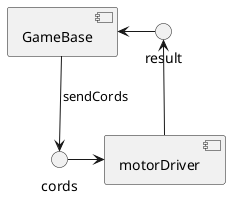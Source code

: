 @startuml componentdiagram

[GameBase] --> cords : sendCords

cords -> [motorDriver]

result <-- [motorDriver]

[GameBase] <- result
@enduml
